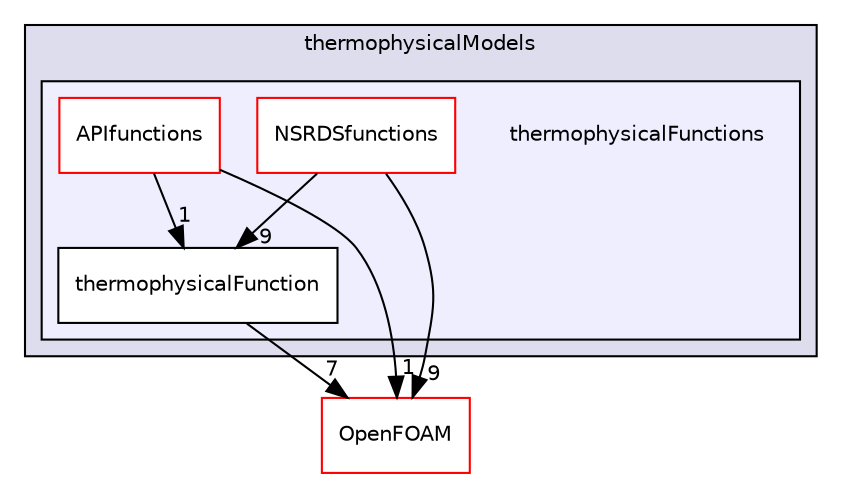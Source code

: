 digraph "src/thermophysicalModels/thermophysicalFunctions" {
  bgcolor=transparent;
  compound=true
  node [ fontsize="10", fontname="Helvetica"];
  edge [ labelfontsize="10", labelfontname="Helvetica"];
  subgraph clusterdir_2778d089ec5c4f66810b11f753867003 {
    graph [ bgcolor="#ddddee", pencolor="black", label="thermophysicalModels" fontname="Helvetica", fontsize="10", URL="dir_2778d089ec5c4f66810b11f753867003.html"]
  subgraph clusterdir_05d20c15c5fbf8a8f07c4f897848dece {
    graph [ bgcolor="#eeeeff", pencolor="black", label="" URL="dir_05d20c15c5fbf8a8f07c4f897848dece.html"];
    dir_05d20c15c5fbf8a8f07c4f897848dece [shape=plaintext label="thermophysicalFunctions"];
    dir_071e34f41869cf02bd6a81114c4b3698 [shape=box label="APIfunctions" color="red" fillcolor="white" style="filled" URL="dir_071e34f41869cf02bd6a81114c4b3698.html"];
    dir_042bba17194f700e77926cbd029d4127 [shape=box label="NSRDSfunctions" color="red" fillcolor="white" style="filled" URL="dir_042bba17194f700e77926cbd029d4127.html"];
    dir_8ba6b14d4a4773e38073436dada23915 [shape=box label="thermophysicalFunction" color="black" fillcolor="white" style="filled" URL="dir_8ba6b14d4a4773e38073436dada23915.html"];
  }
  }
  dir_c5473ff19b20e6ec4dfe5c310b3778a8 [shape=box label="OpenFOAM" color="red" URL="dir_c5473ff19b20e6ec4dfe5c310b3778a8.html"];
  dir_071e34f41869cf02bd6a81114c4b3698->dir_8ba6b14d4a4773e38073436dada23915 [headlabel="1", labeldistance=1.5 headhref="dir_002987_002999.html"];
  dir_071e34f41869cf02bd6a81114c4b3698->dir_c5473ff19b20e6ec4dfe5c310b3778a8 [headlabel="1", labeldistance=1.5 headhref="dir_002987_001897.html"];
  dir_042bba17194f700e77926cbd029d4127->dir_8ba6b14d4a4773e38073436dada23915 [headlabel="9", labeldistance=1.5 headhref="dir_002989_002999.html"];
  dir_042bba17194f700e77926cbd029d4127->dir_c5473ff19b20e6ec4dfe5c310b3778a8 [headlabel="9", labeldistance=1.5 headhref="dir_002989_001897.html"];
  dir_8ba6b14d4a4773e38073436dada23915->dir_c5473ff19b20e6ec4dfe5c310b3778a8 [headlabel="7", labeldistance=1.5 headhref="dir_002999_001897.html"];
}
